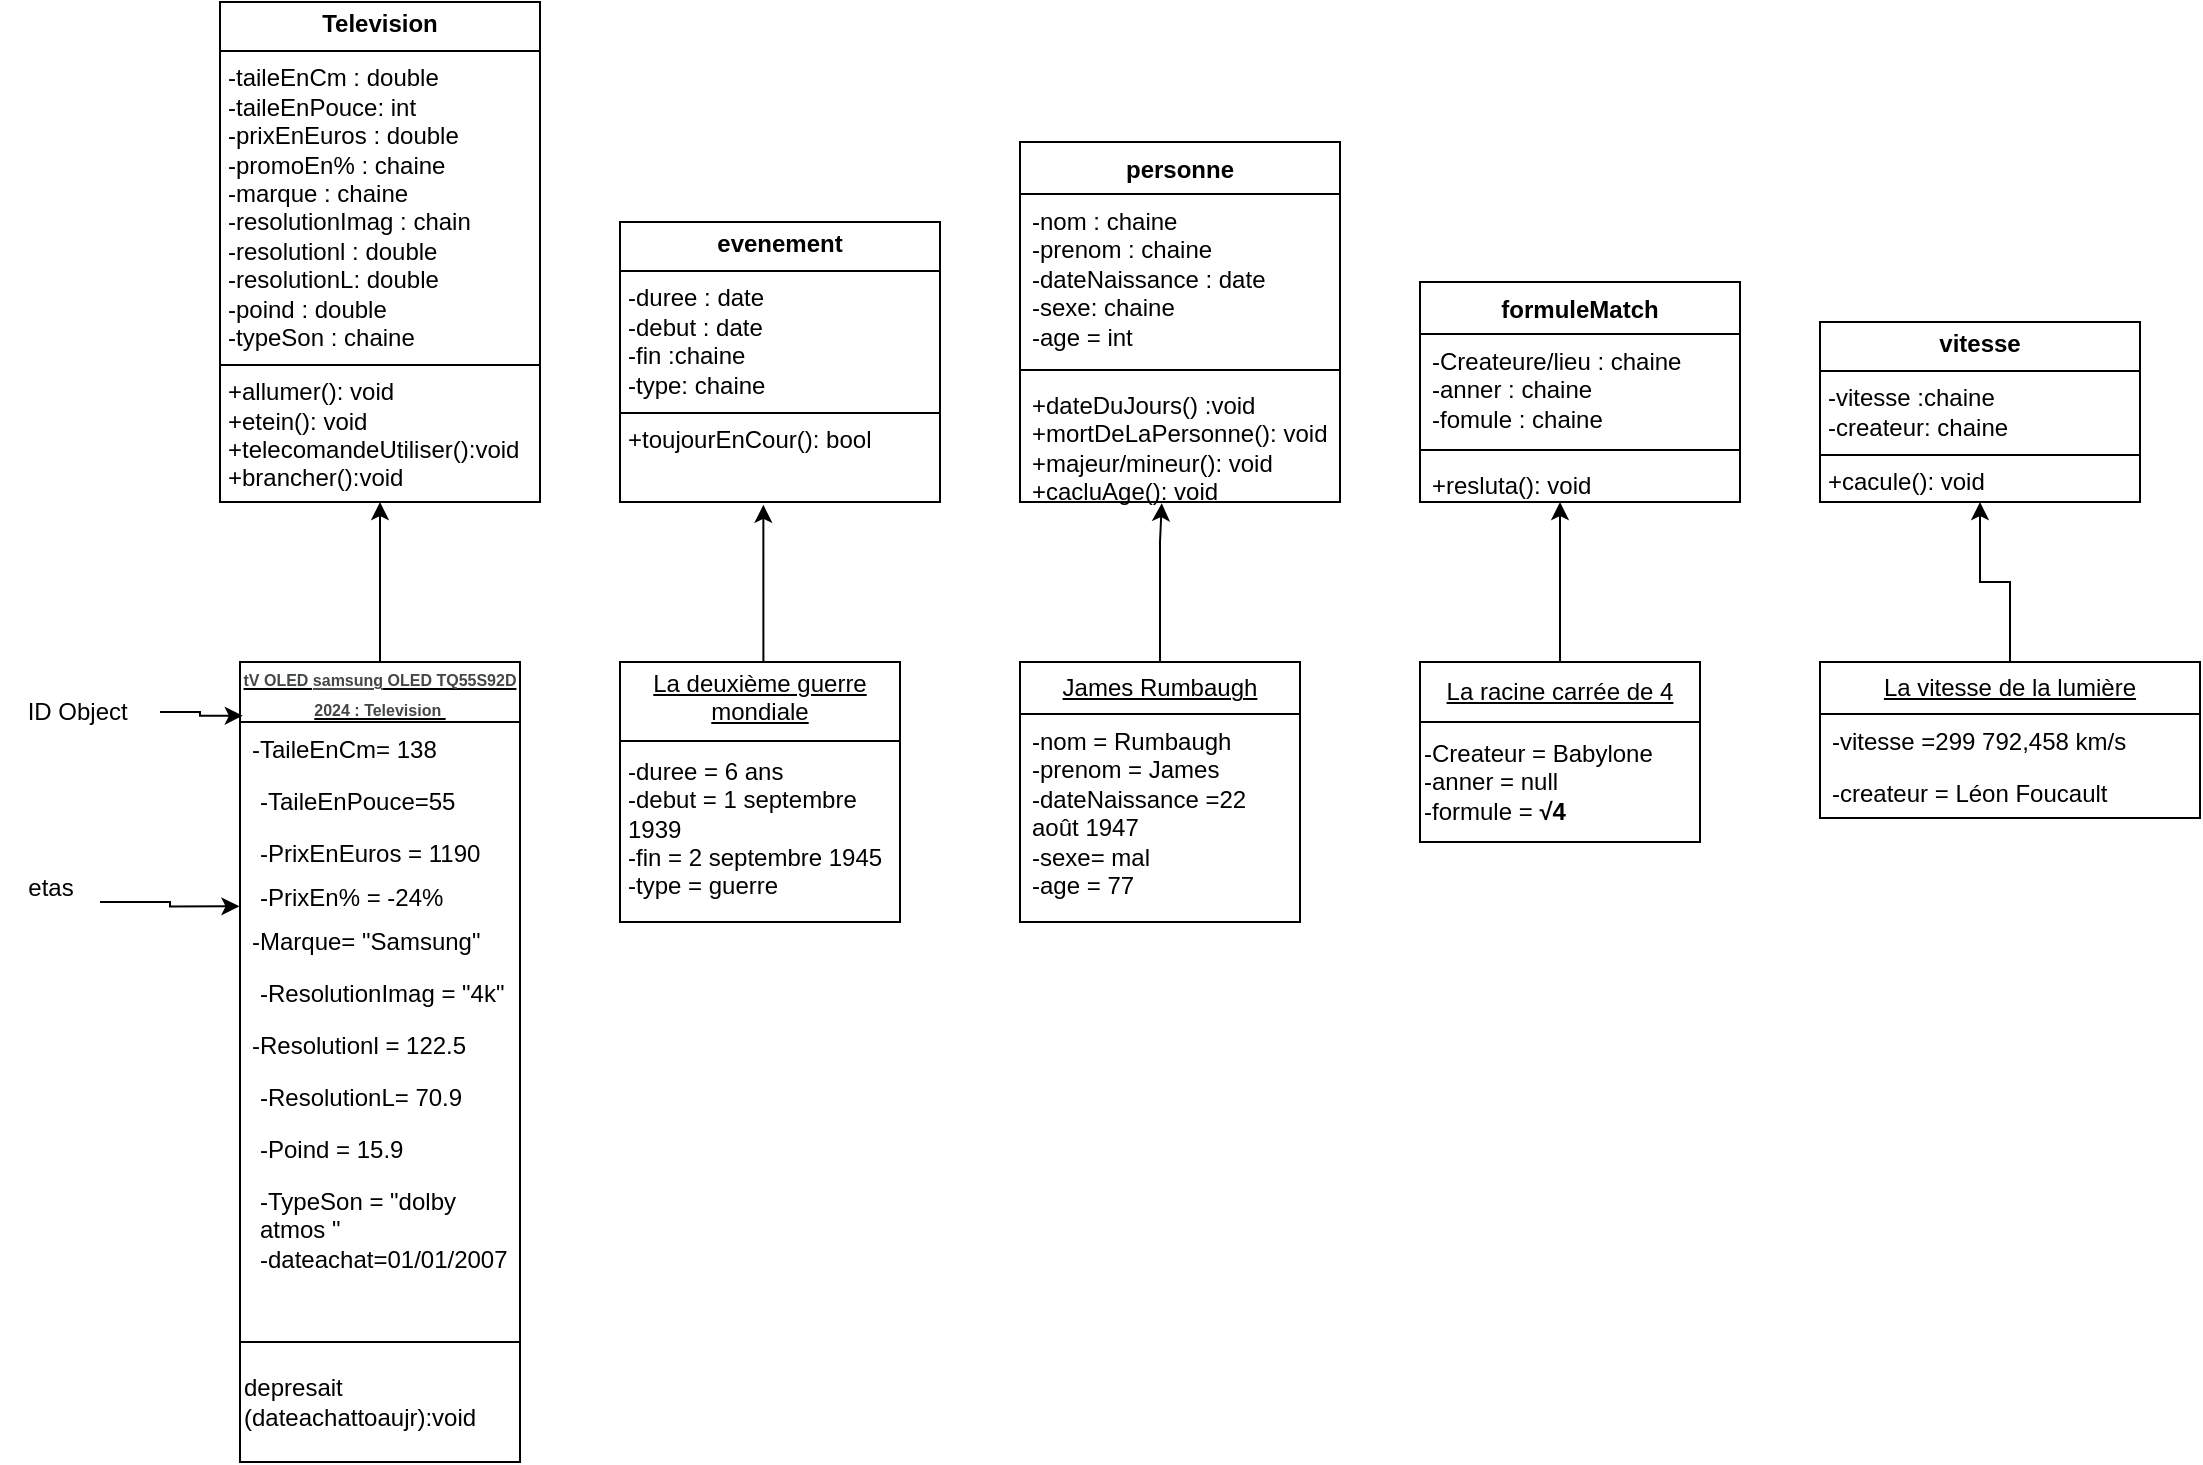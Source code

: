 <mxfile version="26.0.9">
  <diagram name="Page-1" id="U5qLVd2ZU1Owdc6GjPx7">
    <mxGraphModel dx="2022" dy="697" grid="1" gridSize="10" guides="1" tooltips="1" connect="1" arrows="1" fold="1" page="1" pageScale="1" pageWidth="827" pageHeight="1169" math="0" shadow="0">
      <root>
        <mxCell id="0" />
        <mxCell id="1" parent="0" />
        <mxCell id="XUsOnphLKoxwN8a-KJs9-1" value="&lt;p style=&quot;margin:0px;margin-top:4px;text-align:center;&quot;&gt;&lt;b&gt;Television&lt;/b&gt;&lt;/p&gt;&lt;hr size=&quot;1&quot; style=&quot;border-style:solid;&quot;&gt;&lt;p style=&quot;margin:0px;margin-left:4px;&quot;&gt;-taileEnCm : double&amp;nbsp;&lt;/p&gt;&lt;p style=&quot;margin:0px;margin-left:4px;&quot;&gt;-taileEnPouce: int&lt;/p&gt;&lt;p style=&quot;margin:0px;margin-left:4px;&quot;&gt;-prixEnEuros : double&lt;/p&gt;&lt;p style=&quot;margin:0px;margin-left:4px;&quot;&gt;-promoEn% : chaine&lt;/p&gt;&lt;p style=&quot;margin:0px;margin-left:4px;&quot;&gt;-marque : chaine&lt;/p&gt;&lt;p style=&quot;margin:0px;margin-left:4px;&quot;&gt;-resolutionImag : chain&lt;/p&gt;&lt;p style=&quot;margin:0px;margin-left:4px;&quot;&gt;-resolutionl : double&lt;/p&gt;&lt;p style=&quot;margin:0px;margin-left:4px;&quot;&gt;-resolutionL: double&lt;/p&gt;&lt;p style=&quot;margin:0px;margin-left:4px;&quot;&gt;-poind : double&amp;nbsp;&lt;/p&gt;&lt;p style=&quot;margin:0px;margin-left:4px;&quot;&gt;-typeSon : chaine&amp;nbsp;&lt;/p&gt;&lt;hr size=&quot;1&quot; style=&quot;border-style:solid;&quot;&gt;&lt;p style=&quot;margin:0px;margin-left:4px;&quot;&gt;+allumer(): void&lt;/p&gt;&lt;p style=&quot;margin:0px;margin-left:4px;&quot;&gt;+etein(): void&amp;nbsp;&lt;/p&gt;&lt;p style=&quot;margin:0px;margin-left:4px;&quot;&gt;+telecomandeUtiliser():void&lt;/p&gt;&lt;p style=&quot;margin:0px;margin-left:4px;&quot;&gt;+brancher():void&lt;/p&gt;" style="verticalAlign=top;align=left;overflow=fill;html=1;whiteSpace=wrap;" parent="1" vertex="1">
          <mxGeometry x="40" y="30" width="160" height="250" as="geometry" />
        </mxCell>
        <mxCell id="bVxE1RVpX4yq2YLkHWwr-12" style="edgeStyle=orthogonalEdgeStyle;rounded=0;orthogonalLoop=1;jettySize=auto;html=1;entryX=0.5;entryY=1;entryDx=0;entryDy=0;" parent="1" source="XUsOnphLKoxwN8a-KJs9-4" target="XUsOnphLKoxwN8a-KJs9-1" edge="1">
          <mxGeometry relative="1" as="geometry" />
        </mxCell>
        <mxCell id="XUsOnphLKoxwN8a-KJs9-4" value="&lt;font style=&quot;font-size: 8px;&quot;&gt;&lt;u&gt;&lt;span style=&quot;color: rgb(67, 71, 72); font-family: Poppins, Poppins-fallback, Verdana, sans-serif; font-weight: 700; text-align: start; background-color: rgb(255, 255, 255);&quot;&gt;tV OLED&amp;nbsp;&lt;/span&gt;&lt;a style=&quot;box-sizing: inherit; background-color: rgb(255, 255, 255); margin: 0px; padding: 0px; border: 0px; font-variant-numeric: inherit; font-variant-east-asian: inherit; font-variant-alternates: inherit; font-variant-position: inherit; font-weight: 700; font-stretch: inherit; line-height: inherit; font-family: Poppins, Poppins-fallback, Verdana, sans-serif; font-optical-sizing: inherit; font-size-adjust: inherit; font-kerning: inherit; font-feature-settings: inherit; font-variation-settings: inherit; color: rgb(67, 71, 72); display: inline-block; text-transform: lowercase; text-align: start;&quot; aria-label=&quot;Voir les produits de la marque SAMSUNG&quot; href=&quot;https://www.boulanger.com/marque/samsung&quot;&gt;SAMSUNG&lt;/a&gt;&lt;span style=&quot;color: rgb(67, 71, 72); font-family: Poppins, Poppins-fallback, Verdana, sans-serif; font-weight: 700; text-align: start; background-color: rgb(255, 255, 255);&quot;&gt;&amp;nbsp;OLED TQ55S92D 2024 : Television&amp;nbsp;&lt;/span&gt;&lt;/u&gt;&lt;/font&gt;" style="swimlane;fontStyle=0;childLayout=stackLayout;horizontal=1;startSize=30;fillColor=none;horizontalStack=0;resizeParent=1;resizeParentMax=0;resizeLast=0;collapsible=1;marginBottom=0;whiteSpace=wrap;html=1;" parent="1" vertex="1">
          <mxGeometry x="50" y="360" width="140" height="340" as="geometry" />
        </mxCell>
        <mxCell id="XUsOnphLKoxwN8a-KJs9-5" value="-TaileEnCm= 138" style="text;strokeColor=none;fillColor=none;align=left;verticalAlign=top;spacingLeft=4;spacingRight=4;overflow=hidden;rotatable=0;points=[[0,0.5],[1,0.5]];portConstraint=eastwest;whiteSpace=wrap;html=1;" parent="XUsOnphLKoxwN8a-KJs9-4" vertex="1">
          <mxGeometry y="30" width="140" height="26" as="geometry" />
        </mxCell>
        <mxCell id="XUsOnphLKoxwN8a-KJs9-6" value="&lt;p style=&quot;margin: 0px 0px 0px 4px;&quot;&gt;-TaileEnPouce=55&amp;nbsp;&lt;/p&gt;&lt;div&gt;&lt;br&gt;&lt;/div&gt;" style="text;strokeColor=none;fillColor=none;align=left;verticalAlign=top;spacingLeft=4;spacingRight=4;overflow=hidden;rotatable=0;points=[[0,0.5],[1,0.5]];portConstraint=eastwest;whiteSpace=wrap;html=1;" parent="XUsOnphLKoxwN8a-KJs9-4" vertex="1">
          <mxGeometry y="56" width="140" height="26" as="geometry" />
        </mxCell>
        <mxCell id="XUsOnphLKoxwN8a-KJs9-7" value="&lt;p style=&quot;margin: 0px 0px 0px 4px;&quot;&gt;-PrixEnEuros = 1190&amp;nbsp;&lt;/p&gt;&lt;div&gt;&lt;br&gt;&lt;/div&gt;" style="text;strokeColor=none;fillColor=none;align=left;verticalAlign=top;spacingLeft=4;spacingRight=4;overflow=hidden;rotatable=0;points=[[0,0.5],[1,0.5]];portConstraint=eastwest;whiteSpace=wrap;html=1;" parent="XUsOnphLKoxwN8a-KJs9-4" vertex="1">
          <mxGeometry y="82" width="140" height="22" as="geometry" />
        </mxCell>
        <mxCell id="XUsOnphLKoxwN8a-KJs9-14" value="&lt;p style=&quot;margin: 0px 0px 0px 4px;&quot;&gt;-PrixEn% = -24%&amp;nbsp;&lt;/p&gt;&lt;div&gt;&lt;br&gt;&lt;/div&gt;" style="text;strokeColor=none;fillColor=none;align=left;verticalAlign=top;spacingLeft=4;spacingRight=4;overflow=hidden;rotatable=0;points=[[0,0.5],[1,0.5]];portConstraint=eastwest;whiteSpace=wrap;html=1;" parent="XUsOnphLKoxwN8a-KJs9-4" vertex="1">
          <mxGeometry y="104" width="140" height="22" as="geometry" />
        </mxCell>
        <mxCell id="XUsOnphLKoxwN8a-KJs9-8" value="-Marque= &quot;Samsung&quot;" style="text;strokeColor=none;fillColor=none;align=left;verticalAlign=top;spacingLeft=4;spacingRight=4;overflow=hidden;rotatable=0;points=[[0,0.5],[1,0.5]];portConstraint=eastwest;whiteSpace=wrap;html=1;" parent="XUsOnphLKoxwN8a-KJs9-4" vertex="1">
          <mxGeometry y="126" width="140" height="26" as="geometry" />
        </mxCell>
        <mxCell id="XUsOnphLKoxwN8a-KJs9-9" value="&lt;p style=&quot;margin: 0px 0px 0px 4px;&quot;&gt;-ResolutionImag = &quot;4k&quot;&amp;nbsp;&lt;/p&gt;&lt;div&gt;&lt;br&gt;&lt;/div&gt;" style="text;strokeColor=none;fillColor=none;align=left;verticalAlign=top;spacingLeft=4;spacingRight=4;overflow=hidden;rotatable=0;points=[[0,0.5],[1,0.5]];portConstraint=eastwest;whiteSpace=wrap;html=1;" parent="XUsOnphLKoxwN8a-KJs9-4" vertex="1">
          <mxGeometry y="152" width="140" height="26" as="geometry" />
        </mxCell>
        <mxCell id="XUsOnphLKoxwN8a-KJs9-10" value="-Resolutionl = 122.5" style="text;strokeColor=none;fillColor=none;align=left;verticalAlign=top;spacingLeft=4;spacingRight=4;overflow=hidden;rotatable=0;points=[[0,0.5],[1,0.5]];portConstraint=eastwest;whiteSpace=wrap;html=1;" parent="XUsOnphLKoxwN8a-KJs9-4" vertex="1">
          <mxGeometry y="178" width="140" height="26" as="geometry" />
        </mxCell>
        <mxCell id="XUsOnphLKoxwN8a-KJs9-11" value="&lt;p style=&quot;margin: 0px 0px 0px 4px;&quot;&gt;-ResolutionL= 70.9&lt;/p&gt;&lt;div&gt;&lt;br&gt;&lt;/div&gt;" style="text;strokeColor=none;fillColor=none;align=left;verticalAlign=top;spacingLeft=4;spacingRight=4;overflow=hidden;rotatable=0;points=[[0,0.5],[1,0.5]];portConstraint=eastwest;whiteSpace=wrap;html=1;" parent="XUsOnphLKoxwN8a-KJs9-4" vertex="1">
          <mxGeometry y="204" width="140" height="26" as="geometry" />
        </mxCell>
        <mxCell id="XUsOnphLKoxwN8a-KJs9-12" value="&lt;p style=&quot;margin: 0px 0px 0px 4px;&quot;&gt;-Poind = 15.9&amp;nbsp;&lt;/p&gt;&lt;div&gt;&lt;br&gt;&lt;/div&gt;" style="text;strokeColor=none;fillColor=none;align=left;verticalAlign=top;spacingLeft=4;spacingRight=4;overflow=hidden;rotatable=0;points=[[0,0.5],[1,0.5]];portConstraint=eastwest;whiteSpace=wrap;html=1;" parent="XUsOnphLKoxwN8a-KJs9-4" vertex="1">
          <mxGeometry y="230" width="140" height="26" as="geometry" />
        </mxCell>
        <mxCell id="XUsOnphLKoxwN8a-KJs9-13" value="&lt;p style=&quot;margin: 0px 0px 0px 4px;&quot;&gt;-TypeSon = &quot;dolby atmos &quot;&lt;br&gt;&lt;/p&gt;&lt;p style=&quot;margin: 0px 0px 0px 4px;&quot;&gt;-dateachat=01/01/2007&lt;/p&gt;&lt;div&gt;&lt;br&gt;&lt;/div&gt;" style="text;strokeColor=none;fillColor=none;align=left;verticalAlign=top;spacingLeft=4;spacingRight=4;overflow=hidden;rotatable=0;points=[[0,0.5],[1,0.5]];portConstraint=eastwest;whiteSpace=wrap;html=1;" parent="XUsOnphLKoxwN8a-KJs9-4" vertex="1">
          <mxGeometry y="256" width="140" height="84" as="geometry" />
        </mxCell>
        <mxCell id="XUsOnphLKoxwN8a-KJs9-17" value="&lt;p style=&quot;margin:0px;margin-top:4px;text-align:center;&quot;&gt;&lt;b&gt;evenement&lt;/b&gt;&lt;/p&gt;&lt;hr size=&quot;1&quot; style=&quot;border-style:solid;&quot;&gt;&lt;p style=&quot;margin:0px;margin-left:4px;&quot;&gt;&lt;span style=&quot;background-color: transparent; color: light-dark(rgb(0, 0, 0), rgb(255, 255, 255));&quot;&gt;-duree : date&lt;/span&gt;&lt;br&gt;&lt;/p&gt;&lt;p style=&quot;margin:0px;margin-left:4px;&quot;&gt;-debut : date&lt;/p&gt;&lt;p style=&quot;margin:0px;margin-left:4px;&quot;&gt;-fin :chaine&amp;nbsp;&lt;/p&gt;&lt;p style=&quot;margin:0px;margin-left:4px;&quot;&gt;-type: chaine&lt;/p&gt;&lt;hr size=&quot;1&quot; style=&quot;border-style:solid;&quot;&gt;&lt;p style=&quot;margin:0px;margin-left:4px;&quot;&gt;+toujourEnCour(): bool&lt;/p&gt;&lt;p style=&quot;margin:0px;margin-left:4px;&quot;&gt;&lt;br&gt;&lt;/p&gt;" style="verticalAlign=top;align=left;overflow=fill;html=1;whiteSpace=wrap;" parent="1" vertex="1">
          <mxGeometry x="240" y="140" width="160" height="140" as="geometry" />
        </mxCell>
        <mxCell id="XUsOnphLKoxwN8a-KJs9-18" value="&lt;p style=&quot;margin:0px;margin-top:4px;text-align:center;&quot;&gt;&lt;u&gt;&lt;span style=&quot;text-align: left;&quot;&gt;La deuxième guerre mondiale&lt;/span&gt;&lt;br&gt;&lt;/u&gt;&lt;/p&gt;&lt;hr size=&quot;1&quot; style=&quot;border-style:solid;&quot;&gt;&lt;div style=&quot;height:2px;&quot;&gt;&lt;/div&gt;&lt;div style=&quot;height:2px;&quot;&gt;&lt;p style=&quot;margin: 0px 0px 0px 4px;&quot;&gt;&lt;span style=&quot;background-color: transparent; color: light-dark(rgb(0, 0, 0), rgb(255, 255, 255));&quot;&gt;-duree = 6 ans&lt;/span&gt;&lt;br&gt;&lt;/p&gt;&lt;p style=&quot;margin: 0px 0px 0px 4px;&quot;&gt;-debut = 1 septembre 1939&lt;/p&gt;&lt;p style=&quot;margin: 0px 0px 0px 4px;&quot;&gt;-fin = 2 septembre 1945&lt;/p&gt;&lt;p style=&quot;margin: 0px 0px 0px 4px;&quot;&gt;-type = guerre&amp;nbsp;&amp;nbsp;&lt;/p&gt;&lt;/div&gt;&lt;div style=&quot;height:2px;&quot;&gt;&lt;br&gt;&lt;/div&gt;&lt;div style=&quot;height:2px;&quot;&gt;&lt;br&gt;&lt;/div&gt;&lt;div style=&quot;height:2px;&quot;&gt;&lt;br&gt;&lt;/div&gt;&lt;div style=&quot;height:2px;&quot;&gt;&lt;br&gt;&lt;/div&gt;&lt;div style=&quot;height:2px;&quot;&gt;&lt;br&gt;&lt;/div&gt;&lt;div style=&quot;height:2px;&quot;&gt;&lt;br&gt;&lt;/div&gt;&lt;div style=&quot;height:2px;&quot;&gt;&lt;br&gt;&lt;/div&gt;&lt;div style=&quot;height:2px;&quot;&gt;&lt;br&gt;&lt;/div&gt;&lt;div style=&quot;height:2px;&quot;&gt;&lt;br&gt;&lt;/div&gt;&lt;div style=&quot;height:2px;&quot;&gt;&lt;br&gt;&lt;/div&gt;&lt;div style=&quot;height:2px;&quot;&gt;&lt;br&gt;&lt;/div&gt;&lt;div style=&quot;height:2px;&quot;&gt;&lt;br&gt;&lt;/div&gt;&lt;div style=&quot;height:2px;&quot;&gt;&lt;br&gt;&lt;/div&gt;&lt;div style=&quot;height:2px;&quot;&gt;&lt;br&gt;&lt;/div&gt;" style="verticalAlign=top;align=left;overflow=fill;html=1;whiteSpace=wrap;" parent="1" vertex="1">
          <mxGeometry x="240" y="360" width="140" height="130" as="geometry" />
        </mxCell>
        <mxCell id="XUsOnphLKoxwN8a-KJs9-22" value="personne" style="swimlane;fontStyle=1;align=center;verticalAlign=top;childLayout=stackLayout;horizontal=1;startSize=26;horizontalStack=0;resizeParent=1;resizeParentMax=0;resizeLast=0;collapsible=1;marginBottom=0;whiteSpace=wrap;html=1;" parent="1" vertex="1">
          <mxGeometry x="440" y="100" width="160" height="180" as="geometry" />
        </mxCell>
        <mxCell id="XUsOnphLKoxwN8a-KJs9-23" value="-nom : chaine&lt;div&gt;-prenom : chaine&amp;nbsp;&lt;br&gt;&lt;div&gt;-dateNaissance : date&lt;/div&gt;&lt;/div&gt;&lt;div&gt;-sexe: chaine&lt;/div&gt;&lt;div&gt;-age = int&amp;nbsp;&lt;/div&gt;" style="text;strokeColor=none;fillColor=none;align=left;verticalAlign=top;spacingLeft=4;spacingRight=4;overflow=hidden;rotatable=0;points=[[0,0.5],[1,0.5]];portConstraint=eastwest;whiteSpace=wrap;html=1;" parent="XUsOnphLKoxwN8a-KJs9-22" vertex="1">
          <mxGeometry y="26" width="160" height="84" as="geometry" />
        </mxCell>
        <mxCell id="XUsOnphLKoxwN8a-KJs9-24" value="" style="line;strokeWidth=1;fillColor=none;align=left;verticalAlign=middle;spacingTop=-1;spacingLeft=3;spacingRight=3;rotatable=0;labelPosition=right;points=[];portConstraint=eastwest;strokeColor=inherit;" parent="XUsOnphLKoxwN8a-KJs9-22" vertex="1">
          <mxGeometry y="110" width="160" height="8" as="geometry" />
        </mxCell>
        <mxCell id="XUsOnphLKoxwN8a-KJs9-25" value="+dateDuJours() :void&lt;div&gt;+mortDeLaPersonne(): void&lt;/div&gt;&lt;div&gt;+majeur/mineur(): void&lt;/div&gt;&lt;div&gt;+cacluAge(): void&lt;/div&gt;" style="text;strokeColor=none;fillColor=none;align=left;verticalAlign=top;spacingLeft=4;spacingRight=4;overflow=hidden;rotatable=0;points=[[0,0.5],[1,0.5]];portConstraint=eastwest;whiteSpace=wrap;html=1;" parent="XUsOnphLKoxwN8a-KJs9-22" vertex="1">
          <mxGeometry y="118" width="160" height="62" as="geometry" />
        </mxCell>
        <mxCell id="XUsOnphLKoxwN8a-KJs9-27" value="&lt;span style=&quot;text-align: left;&quot;&gt;&lt;u&gt;James Rumbaugh&lt;/u&gt;&lt;/span&gt;" style="swimlane;fontStyle=0;childLayout=stackLayout;horizontal=1;startSize=26;fillColor=none;horizontalStack=0;resizeParent=1;resizeParentMax=0;resizeLast=0;collapsible=1;marginBottom=0;whiteSpace=wrap;html=1;" parent="1" vertex="1">
          <mxGeometry x="440" y="360" width="140" height="130" as="geometry" />
        </mxCell>
        <mxCell id="XUsOnphLKoxwN8a-KJs9-28" value="-nom = Rumbaugh&lt;div&gt;-prenom = James&lt;br&gt;&lt;div&gt;-dateNaissance =22 août 1947&lt;/div&gt;&lt;/div&gt;&lt;div&gt;-sexe= mal&lt;/div&gt;&lt;div&gt;-age = 77&lt;/div&gt;" style="text;strokeColor=none;fillColor=none;align=left;verticalAlign=top;spacingLeft=4;spacingRight=4;overflow=hidden;rotatable=0;points=[[0,0.5],[1,0.5]];portConstraint=eastwest;whiteSpace=wrap;html=1;" parent="XUsOnphLKoxwN8a-KJs9-27" vertex="1">
          <mxGeometry y="26" width="140" height="104" as="geometry" />
        </mxCell>
        <mxCell id="bVxE1RVpX4yq2YLkHWwr-5" value="formuleMatch" style="swimlane;fontStyle=1;align=center;verticalAlign=top;childLayout=stackLayout;horizontal=1;startSize=26;horizontalStack=0;resizeParent=1;resizeParentMax=0;resizeLast=0;collapsible=1;marginBottom=0;whiteSpace=wrap;html=1;" parent="1" vertex="1">
          <mxGeometry x="640" y="170" width="160" height="110" as="geometry" />
        </mxCell>
        <mxCell id="bVxE1RVpX4yq2YLkHWwr-6" value="&lt;div&gt;&lt;div&gt;-Createure/lieu : chaine&lt;/div&gt;&lt;/div&gt;&lt;div&gt;-anner : chaine&amp;nbsp;&lt;/div&gt;&lt;div&gt;-fomule : chaine&lt;/div&gt;" style="text;strokeColor=none;fillColor=none;align=left;verticalAlign=top;spacingLeft=4;spacingRight=4;overflow=hidden;rotatable=0;points=[[0,0.5],[1,0.5]];portConstraint=eastwest;whiteSpace=wrap;html=1;" parent="bVxE1RVpX4yq2YLkHWwr-5" vertex="1">
          <mxGeometry y="26" width="160" height="54" as="geometry" />
        </mxCell>
        <mxCell id="bVxE1RVpX4yq2YLkHWwr-7" value="" style="line;strokeWidth=1;fillColor=none;align=left;verticalAlign=middle;spacingTop=-1;spacingLeft=3;spacingRight=3;rotatable=0;labelPosition=right;points=[];portConstraint=eastwest;strokeColor=inherit;" parent="bVxE1RVpX4yq2YLkHWwr-5" vertex="1">
          <mxGeometry y="80" width="160" height="8" as="geometry" />
        </mxCell>
        <mxCell id="bVxE1RVpX4yq2YLkHWwr-8" value="+resluta(): void" style="text;strokeColor=none;fillColor=none;align=left;verticalAlign=top;spacingLeft=4;spacingRight=4;overflow=hidden;rotatable=0;points=[[0,0.5],[1,0.5]];portConstraint=eastwest;whiteSpace=wrap;html=1;" parent="bVxE1RVpX4yq2YLkHWwr-5" vertex="1">
          <mxGeometry y="88" width="160" height="22" as="geometry" />
        </mxCell>
        <mxCell id="bVxE1RVpX4yq2YLkHWwr-15" value="" style="edgeStyle=orthogonalEdgeStyle;rounded=0;orthogonalLoop=1;jettySize=auto;html=1;" parent="1" target="bVxE1RVpX4yq2YLkHWwr-8" edge="1">
          <mxGeometry relative="1" as="geometry">
            <mxPoint x="710" y="360" as="sourcePoint" />
            <Array as="points">
              <mxPoint x="710" y="290" />
              <mxPoint x="710" y="290" />
            </Array>
          </mxGeometry>
        </mxCell>
        <mxCell id="bVxE1RVpX4yq2YLkHWwr-13" style="edgeStyle=orthogonalEdgeStyle;rounded=0;orthogonalLoop=1;jettySize=auto;html=1;exitX=0.5;exitY=0;exitDx=0;exitDy=0;entryX=0.448;entryY=1.01;entryDx=0;entryDy=0;entryPerimeter=0;" parent="1" source="XUsOnphLKoxwN8a-KJs9-18" target="XUsOnphLKoxwN8a-KJs9-17" edge="1">
          <mxGeometry relative="1" as="geometry">
            <Array as="points">
              <mxPoint x="312" y="360" />
            </Array>
          </mxGeometry>
        </mxCell>
        <mxCell id="bVxE1RVpX4yq2YLkHWwr-14" style="edgeStyle=orthogonalEdgeStyle;rounded=0;orthogonalLoop=1;jettySize=auto;html=1;entryX=0.443;entryY=1.01;entryDx=0;entryDy=0;entryPerimeter=0;" parent="1" source="XUsOnphLKoxwN8a-KJs9-27" target="XUsOnphLKoxwN8a-KJs9-25" edge="1">
          <mxGeometry relative="1" as="geometry">
            <Array as="points">
              <mxPoint x="510" y="300" />
              <mxPoint x="511" y="300" />
            </Array>
          </mxGeometry>
        </mxCell>
        <mxCell id="bVxE1RVpX4yq2YLkHWwr-16" value="&lt;u&gt;La racine carrée de 4&lt;/u&gt;" style="swimlane;fontStyle=0;childLayout=stackLayout;horizontal=1;startSize=30;fillColor=none;horizontalStack=0;resizeParent=1;resizeParentMax=0;resizeLast=0;collapsible=1;marginBottom=0;whiteSpace=wrap;html=1;" parent="1" vertex="1">
          <mxGeometry x="640" y="360" width="140" height="90" as="geometry" />
        </mxCell>
        <mxCell id="bVxE1RVpX4yq2YLkHWwr-21" value="-Createur = Babylone&amp;nbsp;&lt;div&gt;-anner = null&lt;/div&gt;&lt;div&gt;-formule =&amp;nbsp;&lt;span style=&quot;font-family: &amp;quot;Google Sans&amp;quot;, Arial, sans-serif; text-wrap: wrap;&quot;&gt;&lt;font style=&quot;color: rgb(0, 0, 0);&quot;&gt;&lt;b&gt;√4&lt;/b&gt;&lt;/font&gt;&lt;/span&gt;&lt;/div&gt;" style="text;html=1;align=left;verticalAlign=middle;resizable=0;points=[];autosize=1;strokeColor=none;fillColor=none;" parent="bVxE1RVpX4yq2YLkHWwr-16" vertex="1">
          <mxGeometry y="30" width="140" height="60" as="geometry" />
        </mxCell>
        <mxCell id="bVxE1RVpX4yq2YLkHWwr-23" value="&lt;p style=&quot;margin:0px;margin-top:4px;text-align:center;&quot;&gt;&lt;b&gt;vitesse&lt;/b&gt;&lt;/p&gt;&lt;hr size=&quot;1&quot; style=&quot;border-style:solid;&quot;&gt;&lt;p style=&quot;margin:0px;margin-left:4px;&quot;&gt;-vitesse :chaine&amp;nbsp;&lt;/p&gt;&lt;p style=&quot;margin:0px;margin-left:4px;&quot;&gt;-createur: chaine&lt;/p&gt;&lt;hr size=&quot;1&quot; style=&quot;border-style:solid;&quot;&gt;&lt;p style=&quot;margin:0px;margin-left:4px;&quot;&gt;+cacule(): void&amp;nbsp;&lt;/p&gt;" style="verticalAlign=top;align=left;overflow=fill;html=1;whiteSpace=wrap;" parent="1" vertex="1">
          <mxGeometry x="840" y="190" width="160" height="90" as="geometry" />
        </mxCell>
        <mxCell id="SNO71PvJa_qF6Sn89fIA-1" value="" style="edgeStyle=orthogonalEdgeStyle;rounded=0;orthogonalLoop=1;jettySize=auto;html=1;" parent="1" source="bVxE1RVpX4yq2YLkHWwr-24" target="bVxE1RVpX4yq2YLkHWwr-23" edge="1">
          <mxGeometry relative="1" as="geometry" />
        </mxCell>
        <mxCell id="bVxE1RVpX4yq2YLkHWwr-24" value="&lt;u&gt;La vitesse de la lumière&lt;/u&gt;" style="swimlane;fontStyle=0;childLayout=stackLayout;horizontal=1;startSize=26;fillColor=none;horizontalStack=0;resizeParent=1;resizeParentMax=0;resizeLast=0;collapsible=1;marginBottom=0;whiteSpace=wrap;html=1;" parent="1" vertex="1">
          <mxGeometry x="840" y="360" width="190" height="78" as="geometry" />
        </mxCell>
        <mxCell id="bVxE1RVpX4yq2YLkHWwr-25" value="-vitesse =299 792,458 km/s" style="text;strokeColor=none;fillColor=none;align=left;verticalAlign=top;spacingLeft=4;spacingRight=4;overflow=hidden;rotatable=0;points=[[0,0.5],[1,0.5]];portConstraint=eastwest;whiteSpace=wrap;html=1;" parent="bVxE1RVpX4yq2YLkHWwr-24" vertex="1">
          <mxGeometry y="26" width="190" height="26" as="geometry" />
        </mxCell>
        <mxCell id="bVxE1RVpX4yq2YLkHWwr-26" value="-createur =&amp;nbsp;Léon Foucault" style="text;strokeColor=none;fillColor=none;align=left;verticalAlign=top;spacingLeft=4;spacingRight=4;overflow=hidden;rotatable=0;points=[[0,0.5],[1,0.5]];portConstraint=eastwest;whiteSpace=wrap;html=1;" parent="bVxE1RVpX4yq2YLkHWwr-24" vertex="1">
          <mxGeometry y="52" width="190" height="26" as="geometry" />
        </mxCell>
        <mxCell id="I7LuufJ0P_y9RZNht8jv-1" value="ID Object&amp;nbsp;" style="text;html=1;align=center;verticalAlign=middle;resizable=0;points=[];autosize=1;strokeColor=none;fillColor=none;" vertex="1" parent="1">
          <mxGeometry x="-70" y="370" width="80" height="30" as="geometry" />
        </mxCell>
        <mxCell id="I7LuufJ0P_y9RZNht8jv-3" value="etas&lt;div&gt;&lt;br&gt;&lt;/div&gt;" style="text;html=1;align=center;verticalAlign=middle;resizable=0;points=[];autosize=1;strokeColor=none;fillColor=none;" vertex="1" parent="1">
          <mxGeometry x="-70" y="460" width="50" height="40" as="geometry" />
        </mxCell>
        <mxCell id="I7LuufJ0P_y9RZNht8jv-4" style="edgeStyle=orthogonalEdgeStyle;rounded=0;orthogonalLoop=1;jettySize=auto;html=1;entryX=0.01;entryY=0.079;entryDx=0;entryDy=0;entryPerimeter=0;" edge="1" parent="1" source="I7LuufJ0P_y9RZNht8jv-1" target="XUsOnphLKoxwN8a-KJs9-4">
          <mxGeometry relative="1" as="geometry" />
        </mxCell>
        <mxCell id="I7LuufJ0P_y9RZNht8jv-5" style="edgeStyle=orthogonalEdgeStyle;rounded=0;orthogonalLoop=1;jettySize=auto;html=1;entryX=-0.002;entryY=0.826;entryDx=0;entryDy=0;entryPerimeter=0;" edge="1" parent="1" source="I7LuufJ0P_y9RZNht8jv-3" target="XUsOnphLKoxwN8a-KJs9-14">
          <mxGeometry relative="1" as="geometry" />
        </mxCell>
        <mxCell id="I7LuufJ0P_y9RZNht8jv-6" value="depresait (dateachattoaujr):void" style="whiteSpace=wrap;html=1;align=left;" vertex="1" parent="1">
          <mxGeometry x="50" y="700" width="140" height="60" as="geometry" />
        </mxCell>
      </root>
    </mxGraphModel>
  </diagram>
</mxfile>
